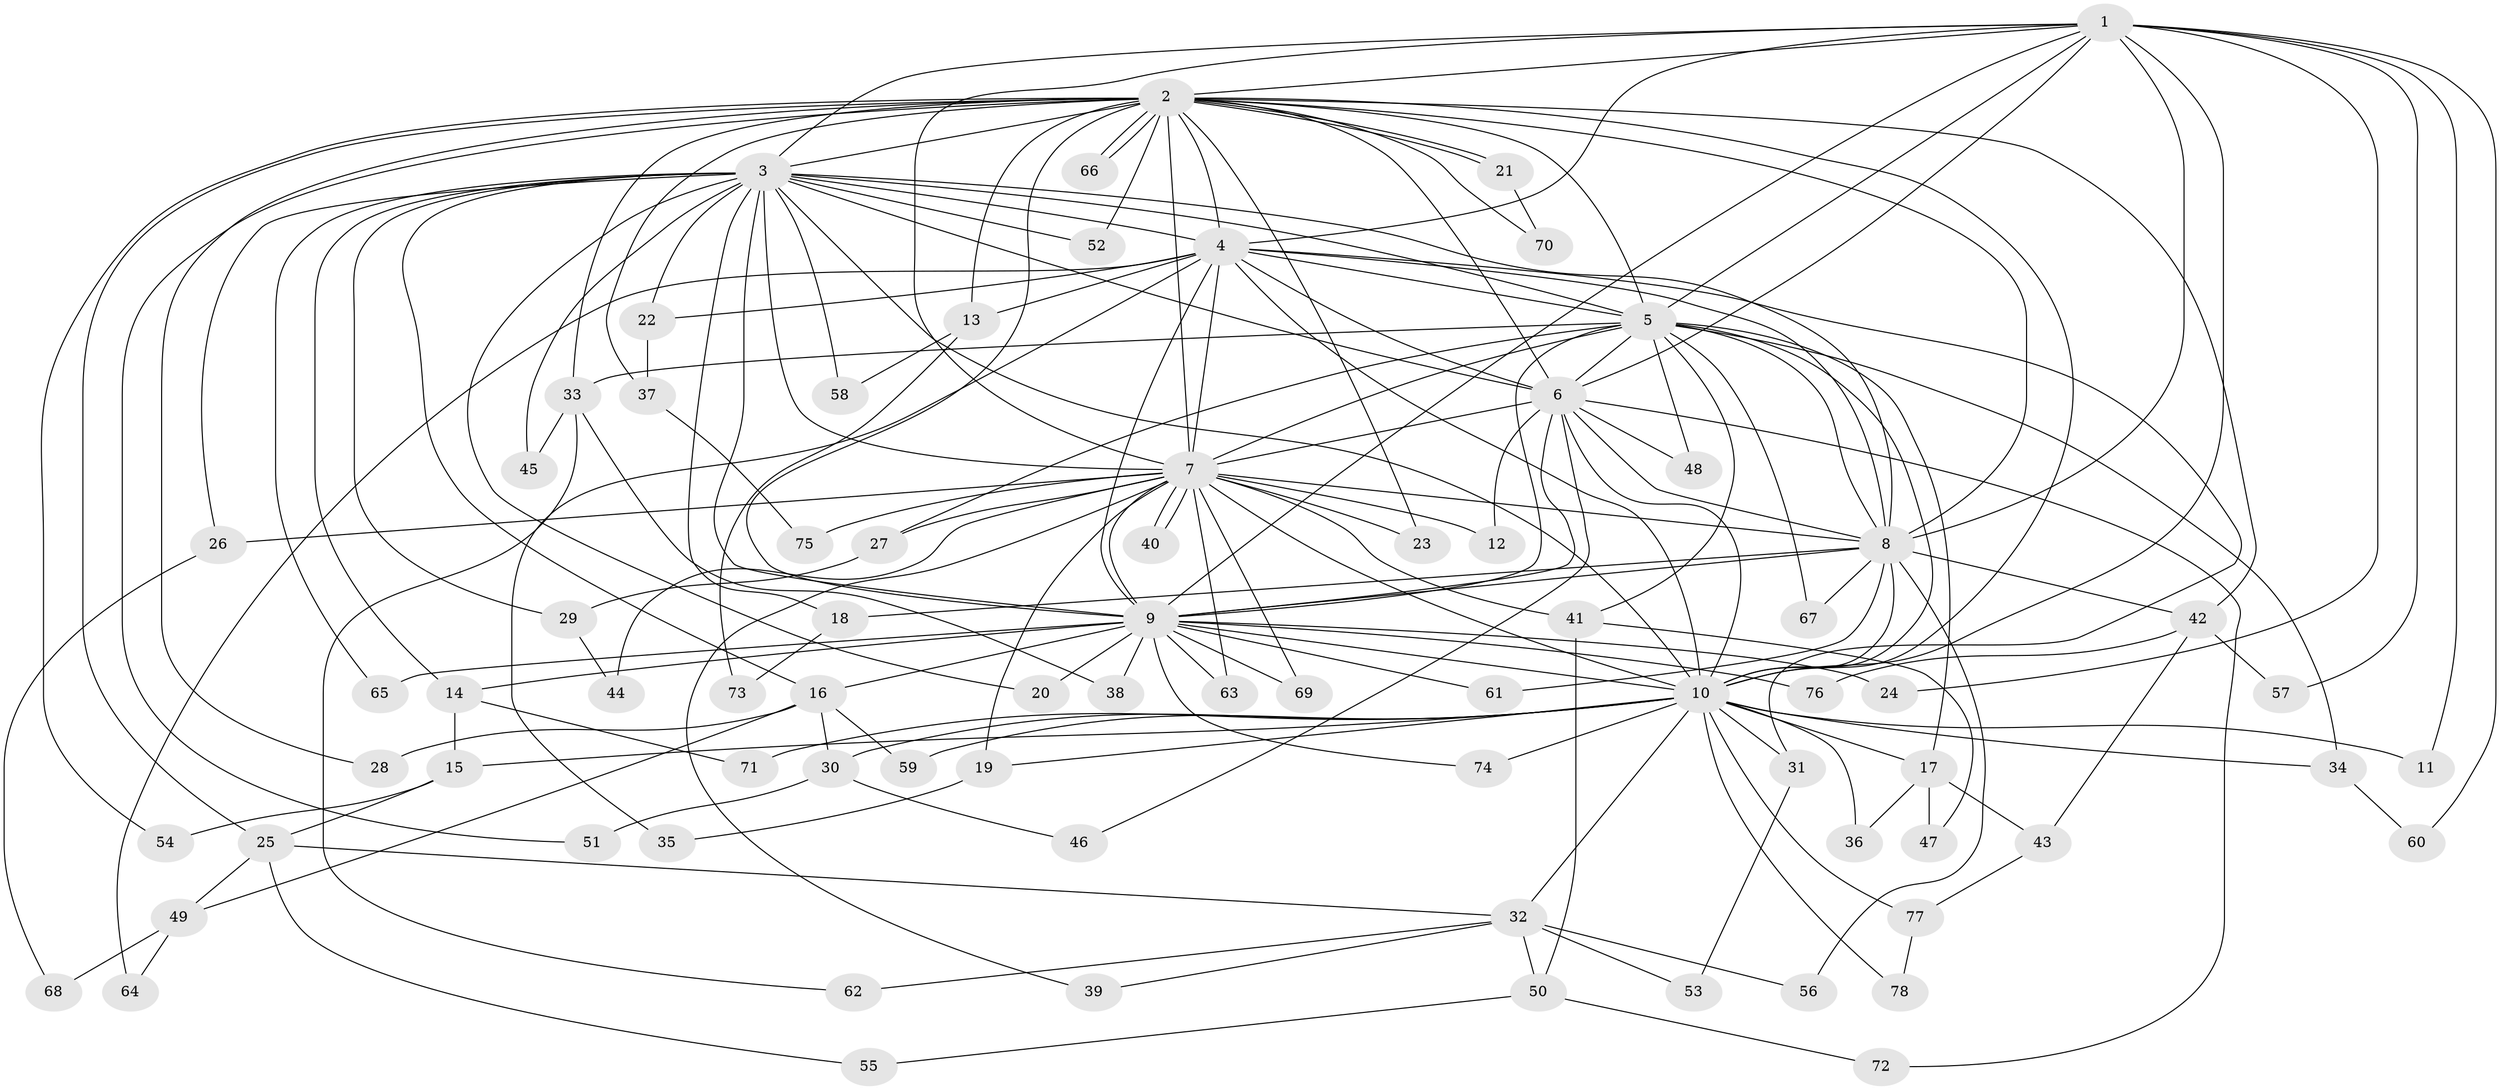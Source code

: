 // coarse degree distribution, {8: 0.05128205128205128, 29: 0.02564102564102564, 15: 0.05128205128205128, 10: 0.02564102564102564, 2: 0.48717948717948717, 4: 0.1282051282051282, 6: 0.05128205128205128, 5: 0.05128205128205128, 3: 0.10256410256410256, 1: 0.02564102564102564}
// Generated by graph-tools (version 1.1) at 2025/17/03/04/25 18:17:41]
// undirected, 78 vertices, 181 edges
graph export_dot {
graph [start="1"]
  node [color=gray90,style=filled];
  1;
  2;
  3;
  4;
  5;
  6;
  7;
  8;
  9;
  10;
  11;
  12;
  13;
  14;
  15;
  16;
  17;
  18;
  19;
  20;
  21;
  22;
  23;
  24;
  25;
  26;
  27;
  28;
  29;
  30;
  31;
  32;
  33;
  34;
  35;
  36;
  37;
  38;
  39;
  40;
  41;
  42;
  43;
  44;
  45;
  46;
  47;
  48;
  49;
  50;
  51;
  52;
  53;
  54;
  55;
  56;
  57;
  58;
  59;
  60;
  61;
  62;
  63;
  64;
  65;
  66;
  67;
  68;
  69;
  70;
  71;
  72;
  73;
  74;
  75;
  76;
  77;
  78;
  1 -- 2;
  1 -- 3;
  1 -- 4;
  1 -- 5;
  1 -- 6;
  1 -- 7;
  1 -- 8;
  1 -- 9;
  1 -- 10;
  1 -- 11;
  1 -- 24;
  1 -- 57;
  1 -- 60;
  2 -- 3;
  2 -- 4;
  2 -- 5;
  2 -- 6;
  2 -- 7;
  2 -- 8;
  2 -- 9;
  2 -- 10;
  2 -- 13;
  2 -- 21;
  2 -- 21;
  2 -- 23;
  2 -- 25;
  2 -- 28;
  2 -- 33;
  2 -- 37;
  2 -- 42;
  2 -- 51;
  2 -- 52;
  2 -- 54;
  2 -- 66;
  2 -- 66;
  2 -- 70;
  3 -- 4;
  3 -- 5;
  3 -- 6;
  3 -- 7;
  3 -- 8;
  3 -- 9;
  3 -- 10;
  3 -- 14;
  3 -- 16;
  3 -- 18;
  3 -- 20;
  3 -- 22;
  3 -- 26;
  3 -- 29;
  3 -- 45;
  3 -- 52;
  3 -- 58;
  3 -- 65;
  4 -- 5;
  4 -- 6;
  4 -- 7;
  4 -- 8;
  4 -- 9;
  4 -- 10;
  4 -- 13;
  4 -- 22;
  4 -- 31;
  4 -- 35;
  4 -- 64;
  5 -- 6;
  5 -- 7;
  5 -- 8;
  5 -- 9;
  5 -- 10;
  5 -- 17;
  5 -- 27;
  5 -- 33;
  5 -- 34;
  5 -- 41;
  5 -- 48;
  5 -- 67;
  6 -- 7;
  6 -- 8;
  6 -- 9;
  6 -- 10;
  6 -- 12;
  6 -- 46;
  6 -- 48;
  6 -- 72;
  7 -- 8;
  7 -- 9;
  7 -- 10;
  7 -- 12;
  7 -- 19;
  7 -- 23;
  7 -- 26;
  7 -- 27;
  7 -- 39;
  7 -- 40;
  7 -- 40;
  7 -- 41;
  7 -- 44;
  7 -- 63;
  7 -- 69;
  7 -- 75;
  8 -- 9;
  8 -- 10;
  8 -- 18;
  8 -- 42;
  8 -- 56;
  8 -- 61;
  8 -- 67;
  9 -- 10;
  9 -- 14;
  9 -- 16;
  9 -- 20;
  9 -- 24;
  9 -- 38;
  9 -- 61;
  9 -- 63;
  9 -- 65;
  9 -- 69;
  9 -- 74;
  9 -- 76;
  10 -- 11;
  10 -- 15;
  10 -- 17;
  10 -- 19;
  10 -- 30;
  10 -- 31;
  10 -- 32;
  10 -- 34;
  10 -- 36;
  10 -- 59;
  10 -- 71;
  10 -- 74;
  10 -- 77;
  10 -- 78;
  13 -- 58;
  13 -- 73;
  14 -- 15;
  14 -- 71;
  15 -- 25;
  15 -- 54;
  16 -- 28;
  16 -- 30;
  16 -- 49;
  16 -- 59;
  17 -- 36;
  17 -- 43;
  17 -- 47;
  18 -- 73;
  19 -- 35;
  21 -- 70;
  22 -- 37;
  25 -- 32;
  25 -- 49;
  25 -- 55;
  26 -- 68;
  27 -- 29;
  29 -- 44;
  30 -- 46;
  30 -- 51;
  31 -- 53;
  32 -- 39;
  32 -- 50;
  32 -- 53;
  32 -- 56;
  32 -- 62;
  33 -- 38;
  33 -- 45;
  33 -- 62;
  34 -- 60;
  37 -- 75;
  41 -- 47;
  41 -- 50;
  42 -- 43;
  42 -- 57;
  42 -- 76;
  43 -- 77;
  49 -- 64;
  49 -- 68;
  50 -- 55;
  50 -- 72;
  77 -- 78;
}
